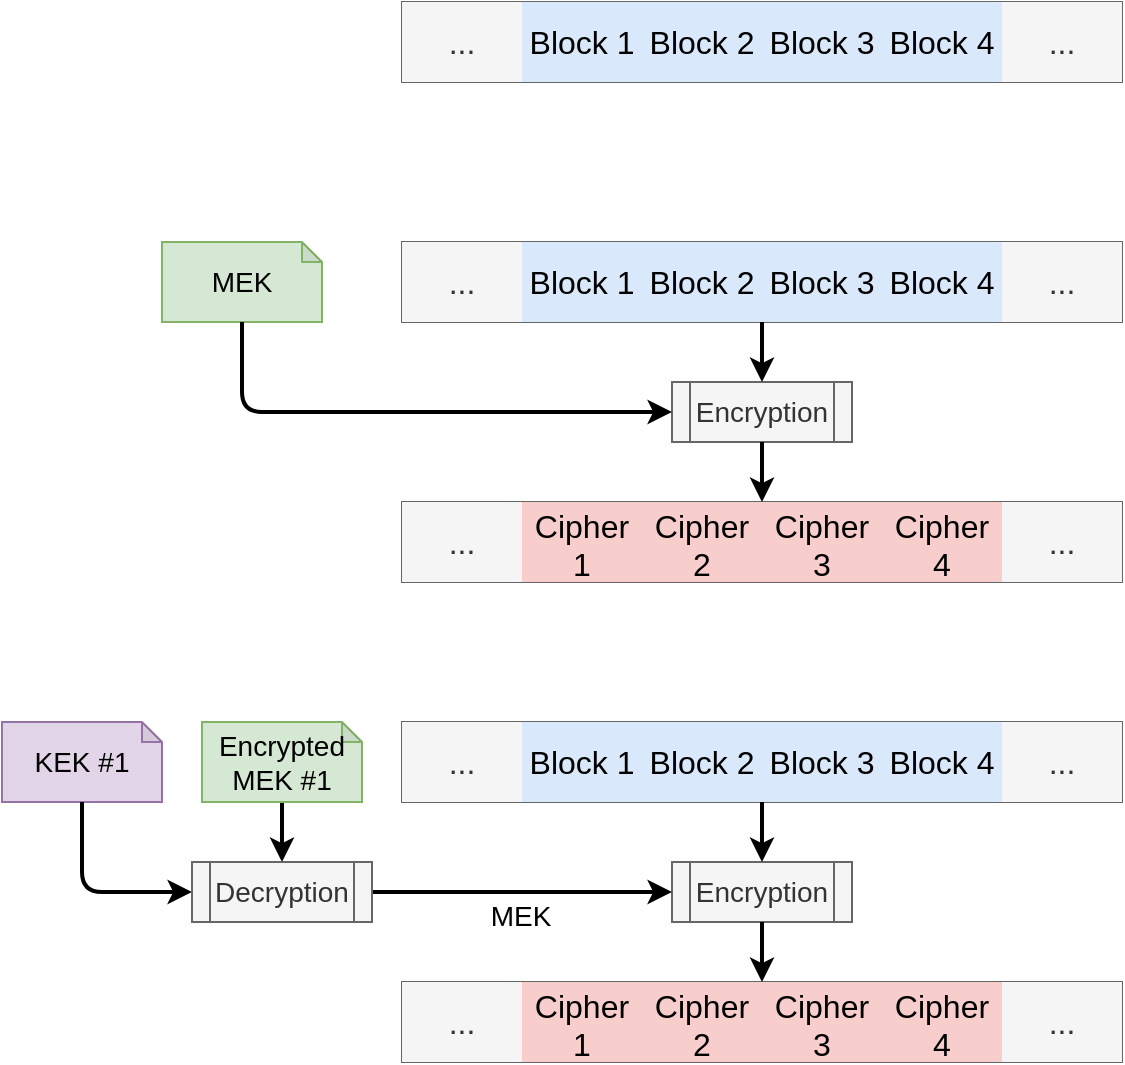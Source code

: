 <mxfile version="28.0.7">
  <diagram name="Page-1" id="i2YH_aXKpnR71YIlwV5V">
    <mxGraphModel dx="1426" dy="779" grid="1" gridSize="10" guides="1" tooltips="1" connect="1" arrows="1" fold="1" page="1" pageScale="1" pageWidth="850" pageHeight="1100" math="0" shadow="0">
      <root>
        <mxCell id="0" />
        <mxCell id="1" parent="0" />
        <mxCell id="KBgTFBFhKofBEN9BbdnZ-1" value="" style="shape=table;startSize=0;container=1;collapsible=0;childLayout=tableLayout;fontSize=16;fillColor=#f5f5f5;strokeColor=#666666;fontColor=#333333;" vertex="1" parent="1">
          <mxGeometry x="320" y="80" width="360" height="40" as="geometry" />
        </mxCell>
        <mxCell id="KBgTFBFhKofBEN9BbdnZ-2" value="" style="shape=tableRow;horizontal=0;startSize=0;swimlaneHead=0;swimlaneBody=0;strokeColor=inherit;top=0;left=0;bottom=0;right=0;collapsible=0;dropTarget=0;fillColor=none;points=[[0,0.5],[1,0.5]];portConstraint=eastwest;fontSize=16;" vertex="1" parent="KBgTFBFhKofBEN9BbdnZ-1">
          <mxGeometry width="360" height="40" as="geometry" />
        </mxCell>
        <mxCell id="KBgTFBFhKofBEN9BbdnZ-3" value="..." style="shape=partialRectangle;html=1;whiteSpace=wrap;connectable=0;strokeColor=#666666;overflow=hidden;fillColor=#f5f5f5;top=0;left=0;bottom=0;right=0;pointerEvents=1;fontSize=16;fontColor=#333333;" vertex="1" parent="KBgTFBFhKofBEN9BbdnZ-2">
          <mxGeometry width="60" height="40" as="geometry">
            <mxRectangle width="60" height="40" as="alternateBounds" />
          </mxGeometry>
        </mxCell>
        <mxCell id="KBgTFBFhKofBEN9BbdnZ-4" value="Block 1" style="shape=partialRectangle;html=1;whiteSpace=wrap;connectable=0;strokeColor=#6c8ebf;overflow=hidden;fillColor=#dae8fc;top=0;left=0;bottom=0;right=0;pointerEvents=1;fontSize=16;" vertex="1" parent="KBgTFBFhKofBEN9BbdnZ-2">
          <mxGeometry x="60" width="60" height="40" as="geometry">
            <mxRectangle width="60" height="40" as="alternateBounds" />
          </mxGeometry>
        </mxCell>
        <mxCell id="KBgTFBFhKofBEN9BbdnZ-14" value="Block 2" style="shape=partialRectangle;html=1;whiteSpace=wrap;connectable=0;strokeColor=#6c8ebf;overflow=hidden;fillColor=#dae8fc;top=0;left=0;bottom=0;right=0;pointerEvents=1;fontSize=16;" vertex="1" parent="KBgTFBFhKofBEN9BbdnZ-2">
          <mxGeometry x="120" width="60" height="40" as="geometry">
            <mxRectangle width="60" height="40" as="alternateBounds" />
          </mxGeometry>
        </mxCell>
        <mxCell id="KBgTFBFhKofBEN9BbdnZ-15" value="Block 3" style="shape=partialRectangle;html=1;whiteSpace=wrap;connectable=0;strokeColor=#6c8ebf;overflow=hidden;fillColor=#dae8fc;top=0;left=0;bottom=0;right=0;pointerEvents=1;fontSize=16;" vertex="1" parent="KBgTFBFhKofBEN9BbdnZ-2">
          <mxGeometry x="180" width="60" height="40" as="geometry">
            <mxRectangle width="60" height="40" as="alternateBounds" />
          </mxGeometry>
        </mxCell>
        <mxCell id="KBgTFBFhKofBEN9BbdnZ-16" value="Block 4" style="shape=partialRectangle;html=1;whiteSpace=wrap;connectable=0;strokeColor=#6c8ebf;overflow=hidden;fillColor=#dae8fc;top=0;left=0;bottom=0;right=0;pointerEvents=1;fontSize=16;" vertex="1" parent="KBgTFBFhKofBEN9BbdnZ-2">
          <mxGeometry x="240" width="60" height="40" as="geometry">
            <mxRectangle width="60" height="40" as="alternateBounds" />
          </mxGeometry>
        </mxCell>
        <mxCell id="KBgTFBFhKofBEN9BbdnZ-5" value="..." style="shape=partialRectangle;html=1;whiteSpace=wrap;connectable=0;strokeColor=#666666;overflow=hidden;fillColor=#f5f5f5;top=0;left=0;bottom=0;right=0;pointerEvents=1;fontSize=16;fontColor=#333333;" vertex="1" parent="KBgTFBFhKofBEN9BbdnZ-2">
          <mxGeometry x="300" width="60" height="40" as="geometry">
            <mxRectangle width="60" height="40" as="alternateBounds" />
          </mxGeometry>
        </mxCell>
        <mxCell id="KBgTFBFhKofBEN9BbdnZ-17" value="" style="shape=table;startSize=0;container=1;collapsible=0;childLayout=tableLayout;fontSize=16;fillColor=#f5f5f5;strokeColor=#666666;fontColor=#333333;" vertex="1" parent="1">
          <mxGeometry x="320" y="200" width="360" height="40" as="geometry" />
        </mxCell>
        <mxCell id="KBgTFBFhKofBEN9BbdnZ-18" value="" style="shape=tableRow;horizontal=0;startSize=0;swimlaneHead=0;swimlaneBody=0;strokeColor=inherit;top=0;left=0;bottom=0;right=0;collapsible=0;dropTarget=0;fillColor=none;points=[[0,0.5],[1,0.5]];portConstraint=eastwest;fontSize=16;" vertex="1" parent="KBgTFBFhKofBEN9BbdnZ-17">
          <mxGeometry width="360" height="40" as="geometry" />
        </mxCell>
        <mxCell id="KBgTFBFhKofBEN9BbdnZ-19" value="..." style="shape=partialRectangle;html=1;whiteSpace=wrap;connectable=0;strokeColor=#666666;overflow=hidden;fillColor=#f5f5f5;top=0;left=0;bottom=0;right=0;pointerEvents=1;fontSize=16;fontColor=#333333;" vertex="1" parent="KBgTFBFhKofBEN9BbdnZ-18">
          <mxGeometry width="60" height="40" as="geometry">
            <mxRectangle width="60" height="40" as="alternateBounds" />
          </mxGeometry>
        </mxCell>
        <mxCell id="KBgTFBFhKofBEN9BbdnZ-20" value="Block 1" style="shape=partialRectangle;html=1;whiteSpace=wrap;connectable=0;strokeColor=#6c8ebf;overflow=hidden;fillColor=#dae8fc;top=0;left=0;bottom=0;right=0;pointerEvents=1;fontSize=16;" vertex="1" parent="KBgTFBFhKofBEN9BbdnZ-18">
          <mxGeometry x="60" width="60" height="40" as="geometry">
            <mxRectangle width="60" height="40" as="alternateBounds" />
          </mxGeometry>
        </mxCell>
        <mxCell id="KBgTFBFhKofBEN9BbdnZ-21" value="Block 2" style="shape=partialRectangle;html=1;whiteSpace=wrap;connectable=0;strokeColor=#6c8ebf;overflow=hidden;fillColor=#dae8fc;top=0;left=0;bottom=0;right=0;pointerEvents=1;fontSize=16;" vertex="1" parent="KBgTFBFhKofBEN9BbdnZ-18">
          <mxGeometry x="120" width="60" height="40" as="geometry">
            <mxRectangle width="60" height="40" as="alternateBounds" />
          </mxGeometry>
        </mxCell>
        <mxCell id="KBgTFBFhKofBEN9BbdnZ-22" value="Block 3" style="shape=partialRectangle;html=1;whiteSpace=wrap;connectable=0;strokeColor=#6c8ebf;overflow=hidden;fillColor=#dae8fc;top=0;left=0;bottom=0;right=0;pointerEvents=1;fontSize=16;" vertex="1" parent="KBgTFBFhKofBEN9BbdnZ-18">
          <mxGeometry x="180" width="60" height="40" as="geometry">
            <mxRectangle width="60" height="40" as="alternateBounds" />
          </mxGeometry>
        </mxCell>
        <mxCell id="KBgTFBFhKofBEN9BbdnZ-23" value="Block 4" style="shape=partialRectangle;html=1;whiteSpace=wrap;connectable=0;strokeColor=#6c8ebf;overflow=hidden;fillColor=#dae8fc;top=0;left=0;bottom=0;right=0;pointerEvents=1;fontSize=16;" vertex="1" parent="KBgTFBFhKofBEN9BbdnZ-18">
          <mxGeometry x="240" width="60" height="40" as="geometry">
            <mxRectangle width="60" height="40" as="alternateBounds" />
          </mxGeometry>
        </mxCell>
        <mxCell id="KBgTFBFhKofBEN9BbdnZ-24" value="..." style="shape=partialRectangle;html=1;whiteSpace=wrap;connectable=0;strokeColor=#666666;overflow=hidden;fillColor=#f5f5f5;top=0;left=0;bottom=0;right=0;pointerEvents=1;fontSize=16;fontColor=#333333;" vertex="1" parent="KBgTFBFhKofBEN9BbdnZ-18">
          <mxGeometry x="300" width="60" height="40" as="geometry">
            <mxRectangle width="60" height="40" as="alternateBounds" />
          </mxGeometry>
        </mxCell>
        <mxCell id="KBgTFBFhKofBEN9BbdnZ-25" value="MEK" style="shape=note;whiteSpace=wrap;html=1;backgroundOutline=1;darkOpacity=0.05;size=10;fillColor=#d5e8d4;strokeColor=#82b366;fontSize=14;" vertex="1" parent="1">
          <mxGeometry x="200" y="200" width="80" height="40" as="geometry" />
        </mxCell>
        <mxCell id="KBgTFBFhKofBEN9BbdnZ-26" value="" style="shape=table;startSize=0;container=1;collapsible=0;childLayout=tableLayout;fontSize=16;fillColor=#f5f5f5;strokeColor=#666666;fontColor=#333333;" vertex="1" parent="1">
          <mxGeometry x="320" y="330" width="360" height="40" as="geometry" />
        </mxCell>
        <mxCell id="KBgTFBFhKofBEN9BbdnZ-27" value="" style="shape=tableRow;horizontal=0;startSize=0;swimlaneHead=0;swimlaneBody=0;strokeColor=inherit;top=0;left=0;bottom=0;right=0;collapsible=0;dropTarget=0;fillColor=none;points=[[0,0.5],[1,0.5]];portConstraint=eastwest;fontSize=16;" vertex="1" parent="KBgTFBFhKofBEN9BbdnZ-26">
          <mxGeometry width="360" height="40" as="geometry" />
        </mxCell>
        <mxCell id="KBgTFBFhKofBEN9BbdnZ-28" value="..." style="shape=partialRectangle;html=1;whiteSpace=wrap;connectable=0;strokeColor=#666666;overflow=hidden;fillColor=#f5f5f5;top=0;left=0;bottom=0;right=0;pointerEvents=1;fontSize=16;fontColor=#333333;" vertex="1" parent="KBgTFBFhKofBEN9BbdnZ-27">
          <mxGeometry width="60" height="40" as="geometry">
            <mxRectangle width="60" height="40" as="alternateBounds" />
          </mxGeometry>
        </mxCell>
        <mxCell id="KBgTFBFhKofBEN9BbdnZ-29" value="Cipher 1" style="shape=partialRectangle;html=1;whiteSpace=wrap;connectable=0;strokeColor=#b85450;overflow=hidden;fillColor=#f8cecc;top=0;left=0;bottom=0;right=0;pointerEvents=1;fontSize=16;" vertex="1" parent="KBgTFBFhKofBEN9BbdnZ-27">
          <mxGeometry x="60" width="60" height="40" as="geometry">
            <mxRectangle width="60" height="40" as="alternateBounds" />
          </mxGeometry>
        </mxCell>
        <mxCell id="KBgTFBFhKofBEN9BbdnZ-30" value="Cipher 2" style="shape=partialRectangle;html=1;whiteSpace=wrap;connectable=0;strokeColor=#b85450;overflow=hidden;fillColor=#f8cecc;top=0;left=0;bottom=0;right=0;pointerEvents=1;fontSize=16;" vertex="1" parent="KBgTFBFhKofBEN9BbdnZ-27">
          <mxGeometry x="120" width="60" height="40" as="geometry">
            <mxRectangle width="60" height="40" as="alternateBounds" />
          </mxGeometry>
        </mxCell>
        <mxCell id="KBgTFBFhKofBEN9BbdnZ-31" value="Cipher 3" style="shape=partialRectangle;html=1;whiteSpace=wrap;connectable=0;strokeColor=#b85450;overflow=hidden;fillColor=#f8cecc;top=0;left=0;bottom=0;right=0;pointerEvents=1;fontSize=16;" vertex="1" parent="KBgTFBFhKofBEN9BbdnZ-27">
          <mxGeometry x="180" width="60" height="40" as="geometry">
            <mxRectangle width="60" height="40" as="alternateBounds" />
          </mxGeometry>
        </mxCell>
        <mxCell id="KBgTFBFhKofBEN9BbdnZ-32" value="Cipher 4" style="shape=partialRectangle;html=1;whiteSpace=wrap;connectable=0;strokeColor=#b85450;overflow=hidden;fillColor=#f8cecc;top=0;left=0;bottom=0;right=0;pointerEvents=1;fontSize=16;" vertex="1" parent="KBgTFBFhKofBEN9BbdnZ-27">
          <mxGeometry x="240" width="60" height="40" as="geometry">
            <mxRectangle width="60" height="40" as="alternateBounds" />
          </mxGeometry>
        </mxCell>
        <mxCell id="KBgTFBFhKofBEN9BbdnZ-33" value="..." style="shape=partialRectangle;html=1;whiteSpace=wrap;connectable=0;strokeColor=#666666;overflow=hidden;fillColor=#f5f5f5;top=0;left=0;bottom=0;right=0;pointerEvents=1;fontSize=16;fontColor=#333333;" vertex="1" parent="KBgTFBFhKofBEN9BbdnZ-27">
          <mxGeometry x="300" width="60" height="40" as="geometry">
            <mxRectangle width="60" height="40" as="alternateBounds" />
          </mxGeometry>
        </mxCell>
        <mxCell id="KBgTFBFhKofBEN9BbdnZ-34" value="Encryption" style="shape=process;whiteSpace=wrap;html=1;backgroundOutline=1;fontSize=14;fillColor=#f5f5f5;fontColor=#333333;strokeColor=#666666;" vertex="1" parent="1">
          <mxGeometry x="455" y="270" width="90" height="30" as="geometry" />
        </mxCell>
        <mxCell id="KBgTFBFhKofBEN9BbdnZ-35" value="" style="endArrow=classic;html=1;rounded=0;strokeWidth=2;" edge="1" parent="1" source="KBgTFBFhKofBEN9BbdnZ-18" target="KBgTFBFhKofBEN9BbdnZ-34">
          <mxGeometry width="50" height="50" relative="1" as="geometry">
            <mxPoint x="550" y="450" as="sourcePoint" />
            <mxPoint x="600" y="400" as="targetPoint" />
          </mxGeometry>
        </mxCell>
        <mxCell id="KBgTFBFhKofBEN9BbdnZ-38" value="" style="endArrow=classic;html=1;rounded=0;strokeWidth=2;" edge="1" parent="1" source="KBgTFBFhKofBEN9BbdnZ-63" target="KBgTFBFhKofBEN9BbdnZ-64">
          <mxGeometry width="50" height="50" relative="1" as="geometry">
            <mxPoint x="120" y="370" as="sourcePoint" />
            <mxPoint x="70" y="410" as="targetPoint" />
          </mxGeometry>
        </mxCell>
        <mxCell id="KBgTFBFhKofBEN9BbdnZ-39" value="" style="endArrow=classic;html=1;rounded=1;strokeWidth=2;entryX=0;entryY=0.5;entryDx=0;entryDy=0;exitX=0.5;exitY=1;exitDx=0;exitDy=0;exitPerimeter=0;edgeStyle=orthogonalEdgeStyle;curved=0;" edge="1" parent="1" source="KBgTFBFhKofBEN9BbdnZ-25" target="KBgTFBFhKofBEN9BbdnZ-34">
          <mxGeometry width="50" height="50" relative="1" as="geometry">
            <mxPoint x="130" y="380" as="sourcePoint" />
            <mxPoint x="80" y="420" as="targetPoint" />
          </mxGeometry>
        </mxCell>
        <mxCell id="KBgTFBFhKofBEN9BbdnZ-40" value="" style="endArrow=classic;html=1;rounded=0;strokeWidth=2;" edge="1" parent="1" source="KBgTFBFhKofBEN9BbdnZ-34" target="KBgTFBFhKofBEN9BbdnZ-27">
          <mxGeometry width="50" height="50" relative="1" as="geometry">
            <mxPoint x="140" y="390" as="sourcePoint" />
            <mxPoint x="90" y="430" as="targetPoint" />
          </mxGeometry>
        </mxCell>
        <mxCell id="KBgTFBFhKofBEN9BbdnZ-41" value="" style="shape=table;startSize=0;container=1;collapsible=0;childLayout=tableLayout;fontSize=16;fillColor=#f5f5f5;strokeColor=#666666;fontColor=#333333;" vertex="1" parent="1">
          <mxGeometry x="320" y="440" width="360" height="40" as="geometry" />
        </mxCell>
        <mxCell id="KBgTFBFhKofBEN9BbdnZ-42" value="" style="shape=tableRow;horizontal=0;startSize=0;swimlaneHead=0;swimlaneBody=0;strokeColor=inherit;top=0;left=0;bottom=0;right=0;collapsible=0;dropTarget=0;fillColor=none;points=[[0,0.5],[1,0.5]];portConstraint=eastwest;fontSize=16;" vertex="1" parent="KBgTFBFhKofBEN9BbdnZ-41">
          <mxGeometry width="360" height="40" as="geometry" />
        </mxCell>
        <mxCell id="KBgTFBFhKofBEN9BbdnZ-43" value="..." style="shape=partialRectangle;html=1;whiteSpace=wrap;connectable=0;strokeColor=#666666;overflow=hidden;fillColor=#f5f5f5;top=0;left=0;bottom=0;right=0;pointerEvents=1;fontSize=16;fontColor=#333333;" vertex="1" parent="KBgTFBFhKofBEN9BbdnZ-42">
          <mxGeometry width="60" height="40" as="geometry">
            <mxRectangle width="60" height="40" as="alternateBounds" />
          </mxGeometry>
        </mxCell>
        <mxCell id="KBgTFBFhKofBEN9BbdnZ-44" value="Block 1" style="shape=partialRectangle;html=1;whiteSpace=wrap;connectable=0;strokeColor=#6c8ebf;overflow=hidden;fillColor=#dae8fc;top=0;left=0;bottom=0;right=0;pointerEvents=1;fontSize=16;" vertex="1" parent="KBgTFBFhKofBEN9BbdnZ-42">
          <mxGeometry x="60" width="60" height="40" as="geometry">
            <mxRectangle width="60" height="40" as="alternateBounds" />
          </mxGeometry>
        </mxCell>
        <mxCell id="KBgTFBFhKofBEN9BbdnZ-45" value="Block 2" style="shape=partialRectangle;html=1;whiteSpace=wrap;connectable=0;strokeColor=#6c8ebf;overflow=hidden;fillColor=#dae8fc;top=0;left=0;bottom=0;right=0;pointerEvents=1;fontSize=16;" vertex="1" parent="KBgTFBFhKofBEN9BbdnZ-42">
          <mxGeometry x="120" width="60" height="40" as="geometry">
            <mxRectangle width="60" height="40" as="alternateBounds" />
          </mxGeometry>
        </mxCell>
        <mxCell id="KBgTFBFhKofBEN9BbdnZ-46" value="Block 3" style="shape=partialRectangle;html=1;whiteSpace=wrap;connectable=0;strokeColor=#6c8ebf;overflow=hidden;fillColor=#dae8fc;top=0;left=0;bottom=0;right=0;pointerEvents=1;fontSize=16;" vertex="1" parent="KBgTFBFhKofBEN9BbdnZ-42">
          <mxGeometry x="180" width="60" height="40" as="geometry">
            <mxRectangle width="60" height="40" as="alternateBounds" />
          </mxGeometry>
        </mxCell>
        <mxCell id="KBgTFBFhKofBEN9BbdnZ-47" value="Block 4" style="shape=partialRectangle;html=1;whiteSpace=wrap;connectable=0;strokeColor=#6c8ebf;overflow=hidden;fillColor=#dae8fc;top=0;left=0;bottom=0;right=0;pointerEvents=1;fontSize=16;" vertex="1" parent="KBgTFBFhKofBEN9BbdnZ-42">
          <mxGeometry x="240" width="60" height="40" as="geometry">
            <mxRectangle width="60" height="40" as="alternateBounds" />
          </mxGeometry>
        </mxCell>
        <mxCell id="KBgTFBFhKofBEN9BbdnZ-48" value="..." style="shape=partialRectangle;html=1;whiteSpace=wrap;connectable=0;strokeColor=#666666;overflow=hidden;fillColor=#f5f5f5;top=0;left=0;bottom=0;right=0;pointerEvents=1;fontSize=16;fontColor=#333333;" vertex="1" parent="KBgTFBFhKofBEN9BbdnZ-42">
          <mxGeometry x="300" width="60" height="40" as="geometry">
            <mxRectangle width="60" height="40" as="alternateBounds" />
          </mxGeometry>
        </mxCell>
        <mxCell id="KBgTFBFhKofBEN9BbdnZ-49" value="KEK #1" style="shape=note;whiteSpace=wrap;html=1;backgroundOutline=1;darkOpacity=0.05;size=10;fillColor=#e1d5e7;strokeColor=#9673a6;fontSize=14;" vertex="1" parent="1">
          <mxGeometry x="120" y="440" width="80" height="40" as="geometry" />
        </mxCell>
        <mxCell id="KBgTFBFhKofBEN9BbdnZ-50" value="" style="shape=table;startSize=0;container=1;collapsible=0;childLayout=tableLayout;fontSize=16;fillColor=#f5f5f5;strokeColor=#666666;fontColor=#333333;" vertex="1" parent="1">
          <mxGeometry x="320" y="570" width="360" height="40" as="geometry" />
        </mxCell>
        <mxCell id="KBgTFBFhKofBEN9BbdnZ-51" value="" style="shape=tableRow;horizontal=0;startSize=0;swimlaneHead=0;swimlaneBody=0;strokeColor=inherit;top=0;left=0;bottom=0;right=0;collapsible=0;dropTarget=0;fillColor=none;points=[[0,0.5],[1,0.5]];portConstraint=eastwest;fontSize=16;" vertex="1" parent="KBgTFBFhKofBEN9BbdnZ-50">
          <mxGeometry width="360" height="40" as="geometry" />
        </mxCell>
        <mxCell id="KBgTFBFhKofBEN9BbdnZ-52" value="..." style="shape=partialRectangle;html=1;whiteSpace=wrap;connectable=0;strokeColor=#666666;overflow=hidden;fillColor=#f5f5f5;top=0;left=0;bottom=0;right=0;pointerEvents=1;fontSize=16;fontColor=#333333;" vertex="1" parent="KBgTFBFhKofBEN9BbdnZ-51">
          <mxGeometry width="60" height="40" as="geometry">
            <mxRectangle width="60" height="40" as="alternateBounds" />
          </mxGeometry>
        </mxCell>
        <mxCell id="KBgTFBFhKofBEN9BbdnZ-53" value="Cipher 1" style="shape=partialRectangle;html=1;whiteSpace=wrap;connectable=0;strokeColor=#b85450;overflow=hidden;fillColor=#f8cecc;top=0;left=0;bottom=0;right=0;pointerEvents=1;fontSize=16;" vertex="1" parent="KBgTFBFhKofBEN9BbdnZ-51">
          <mxGeometry x="60" width="60" height="40" as="geometry">
            <mxRectangle width="60" height="40" as="alternateBounds" />
          </mxGeometry>
        </mxCell>
        <mxCell id="KBgTFBFhKofBEN9BbdnZ-54" value="Cipher 2" style="shape=partialRectangle;html=1;whiteSpace=wrap;connectable=0;strokeColor=#b85450;overflow=hidden;fillColor=#f8cecc;top=0;left=0;bottom=0;right=0;pointerEvents=1;fontSize=16;" vertex="1" parent="KBgTFBFhKofBEN9BbdnZ-51">
          <mxGeometry x="120" width="60" height="40" as="geometry">
            <mxRectangle width="60" height="40" as="alternateBounds" />
          </mxGeometry>
        </mxCell>
        <mxCell id="KBgTFBFhKofBEN9BbdnZ-55" value="Cipher 3" style="shape=partialRectangle;html=1;whiteSpace=wrap;connectable=0;strokeColor=#b85450;overflow=hidden;fillColor=#f8cecc;top=0;left=0;bottom=0;right=0;pointerEvents=1;fontSize=16;" vertex="1" parent="KBgTFBFhKofBEN9BbdnZ-51">
          <mxGeometry x="180" width="60" height="40" as="geometry">
            <mxRectangle width="60" height="40" as="alternateBounds" />
          </mxGeometry>
        </mxCell>
        <mxCell id="KBgTFBFhKofBEN9BbdnZ-56" value="Cipher 4" style="shape=partialRectangle;html=1;whiteSpace=wrap;connectable=0;strokeColor=#b85450;overflow=hidden;fillColor=#f8cecc;top=0;left=0;bottom=0;right=0;pointerEvents=1;fontSize=16;" vertex="1" parent="KBgTFBFhKofBEN9BbdnZ-51">
          <mxGeometry x="240" width="60" height="40" as="geometry">
            <mxRectangle width="60" height="40" as="alternateBounds" />
          </mxGeometry>
        </mxCell>
        <mxCell id="KBgTFBFhKofBEN9BbdnZ-57" value="..." style="shape=partialRectangle;html=1;whiteSpace=wrap;connectable=0;strokeColor=#666666;overflow=hidden;fillColor=#f5f5f5;top=0;left=0;bottom=0;right=0;pointerEvents=1;fontSize=16;fontColor=#333333;" vertex="1" parent="KBgTFBFhKofBEN9BbdnZ-51">
          <mxGeometry x="300" width="60" height="40" as="geometry">
            <mxRectangle width="60" height="40" as="alternateBounds" />
          </mxGeometry>
        </mxCell>
        <mxCell id="KBgTFBFhKofBEN9BbdnZ-58" value="Encryption" style="shape=process;whiteSpace=wrap;html=1;backgroundOutline=1;fontSize=14;fillColor=#f5f5f5;fontColor=#333333;strokeColor=#666666;" vertex="1" parent="1">
          <mxGeometry x="455" y="510" width="90" height="30" as="geometry" />
        </mxCell>
        <mxCell id="KBgTFBFhKofBEN9BbdnZ-59" value="" style="endArrow=classic;html=1;rounded=0;strokeWidth=2;" edge="1" source="KBgTFBFhKofBEN9BbdnZ-42" target="KBgTFBFhKofBEN9BbdnZ-58" parent="1">
          <mxGeometry width="50" height="50" relative="1" as="geometry">
            <mxPoint x="550" y="690" as="sourcePoint" />
            <mxPoint x="600" y="640" as="targetPoint" />
          </mxGeometry>
        </mxCell>
        <mxCell id="KBgTFBFhKofBEN9BbdnZ-60" value="" style="endArrow=classic;html=1;rounded=1;strokeWidth=2;entryX=0;entryY=0.5;entryDx=0;entryDy=0;exitX=1;exitY=0.5;exitDx=0;exitDy=0;edgeStyle=orthogonalEdgeStyle;curved=0;" edge="1" source="KBgTFBFhKofBEN9BbdnZ-64" target="KBgTFBFhKofBEN9BbdnZ-58" parent="1">
          <mxGeometry width="50" height="50" relative="1" as="geometry">
            <mxPoint x="130" y="620" as="sourcePoint" />
            <mxPoint x="80" y="660" as="targetPoint" />
            <Array as="points" />
          </mxGeometry>
        </mxCell>
        <mxCell id="KBgTFBFhKofBEN9BbdnZ-66" value="MEK" style="edgeLabel;html=1;align=center;verticalAlign=middle;resizable=0;points=[];fontSize=14;" vertex="1" connectable="0" parent="KBgTFBFhKofBEN9BbdnZ-60">
          <mxGeometry x="0.012" y="1" relative="1" as="geometry">
            <mxPoint x="-2" y="13" as="offset" />
          </mxGeometry>
        </mxCell>
        <mxCell id="KBgTFBFhKofBEN9BbdnZ-61" value="" style="endArrow=classic;html=1;rounded=0;strokeWidth=2;" edge="1" source="KBgTFBFhKofBEN9BbdnZ-58" target="KBgTFBFhKofBEN9BbdnZ-51" parent="1">
          <mxGeometry width="50" height="50" relative="1" as="geometry">
            <mxPoint x="140" y="630" as="sourcePoint" />
            <mxPoint x="90" y="670" as="targetPoint" />
          </mxGeometry>
        </mxCell>
        <mxCell id="KBgTFBFhKofBEN9BbdnZ-63" value="Encrypted&lt;br&gt;MEK #1" style="shape=note;whiteSpace=wrap;html=1;backgroundOutline=1;darkOpacity=0.05;size=10;fillColor=#d5e8d4;strokeColor=#82b366;fontSize=14;" vertex="1" parent="1">
          <mxGeometry x="220" y="440" width="80" height="40" as="geometry" />
        </mxCell>
        <mxCell id="KBgTFBFhKofBEN9BbdnZ-65" value="" style="endArrow=classic;html=1;rounded=1;strokeWidth=2;entryX=0;entryY=0.5;entryDx=0;entryDy=0;exitX=0.5;exitY=1;exitDx=0;exitDy=0;exitPerimeter=0;edgeStyle=orthogonalEdgeStyle;curved=0;" edge="1" parent="1" source="KBgTFBFhKofBEN9BbdnZ-49" target="KBgTFBFhKofBEN9BbdnZ-64">
          <mxGeometry width="50" height="50" relative="1" as="geometry">
            <mxPoint x="140" y="480" as="sourcePoint" />
            <mxPoint x="455" y="525" as="targetPoint" />
          </mxGeometry>
        </mxCell>
        <mxCell id="KBgTFBFhKofBEN9BbdnZ-64" value="Decryption" style="shape=process;whiteSpace=wrap;html=1;backgroundOutline=1;fontSize=14;fillColor=#f5f5f5;fontColor=#333333;strokeColor=#666666;" vertex="1" parent="1">
          <mxGeometry x="215" y="510" width="90" height="30" as="geometry" />
        </mxCell>
      </root>
    </mxGraphModel>
  </diagram>
</mxfile>
